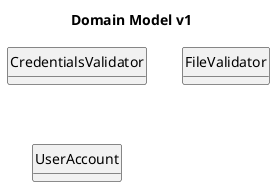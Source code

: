 @startuml
'https://plantuml.com/class-diagram
Title Domain Model v1
hide circle
hide methods

class CredentialsValidator
class FileValidator
class UserAccount



@enduml